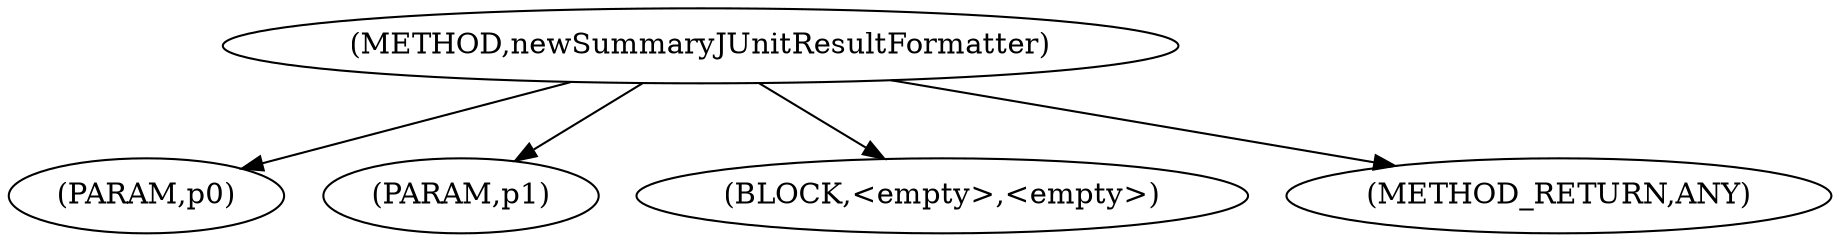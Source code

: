digraph "newSummaryJUnitResultFormatter" {  
"5095" [label = <(METHOD,newSummaryJUnitResultFormatter)> ]
"5096" [label = <(PARAM,p0)> ]
"5097" [label = <(PARAM,p1)> ]
"5098" [label = <(BLOCK,&lt;empty&gt;,&lt;empty&gt;)> ]
"5099" [label = <(METHOD_RETURN,ANY)> ]
  "5095" -> "5096" 
  "5095" -> "5097" 
  "5095" -> "5098" 
  "5095" -> "5099" 
}
